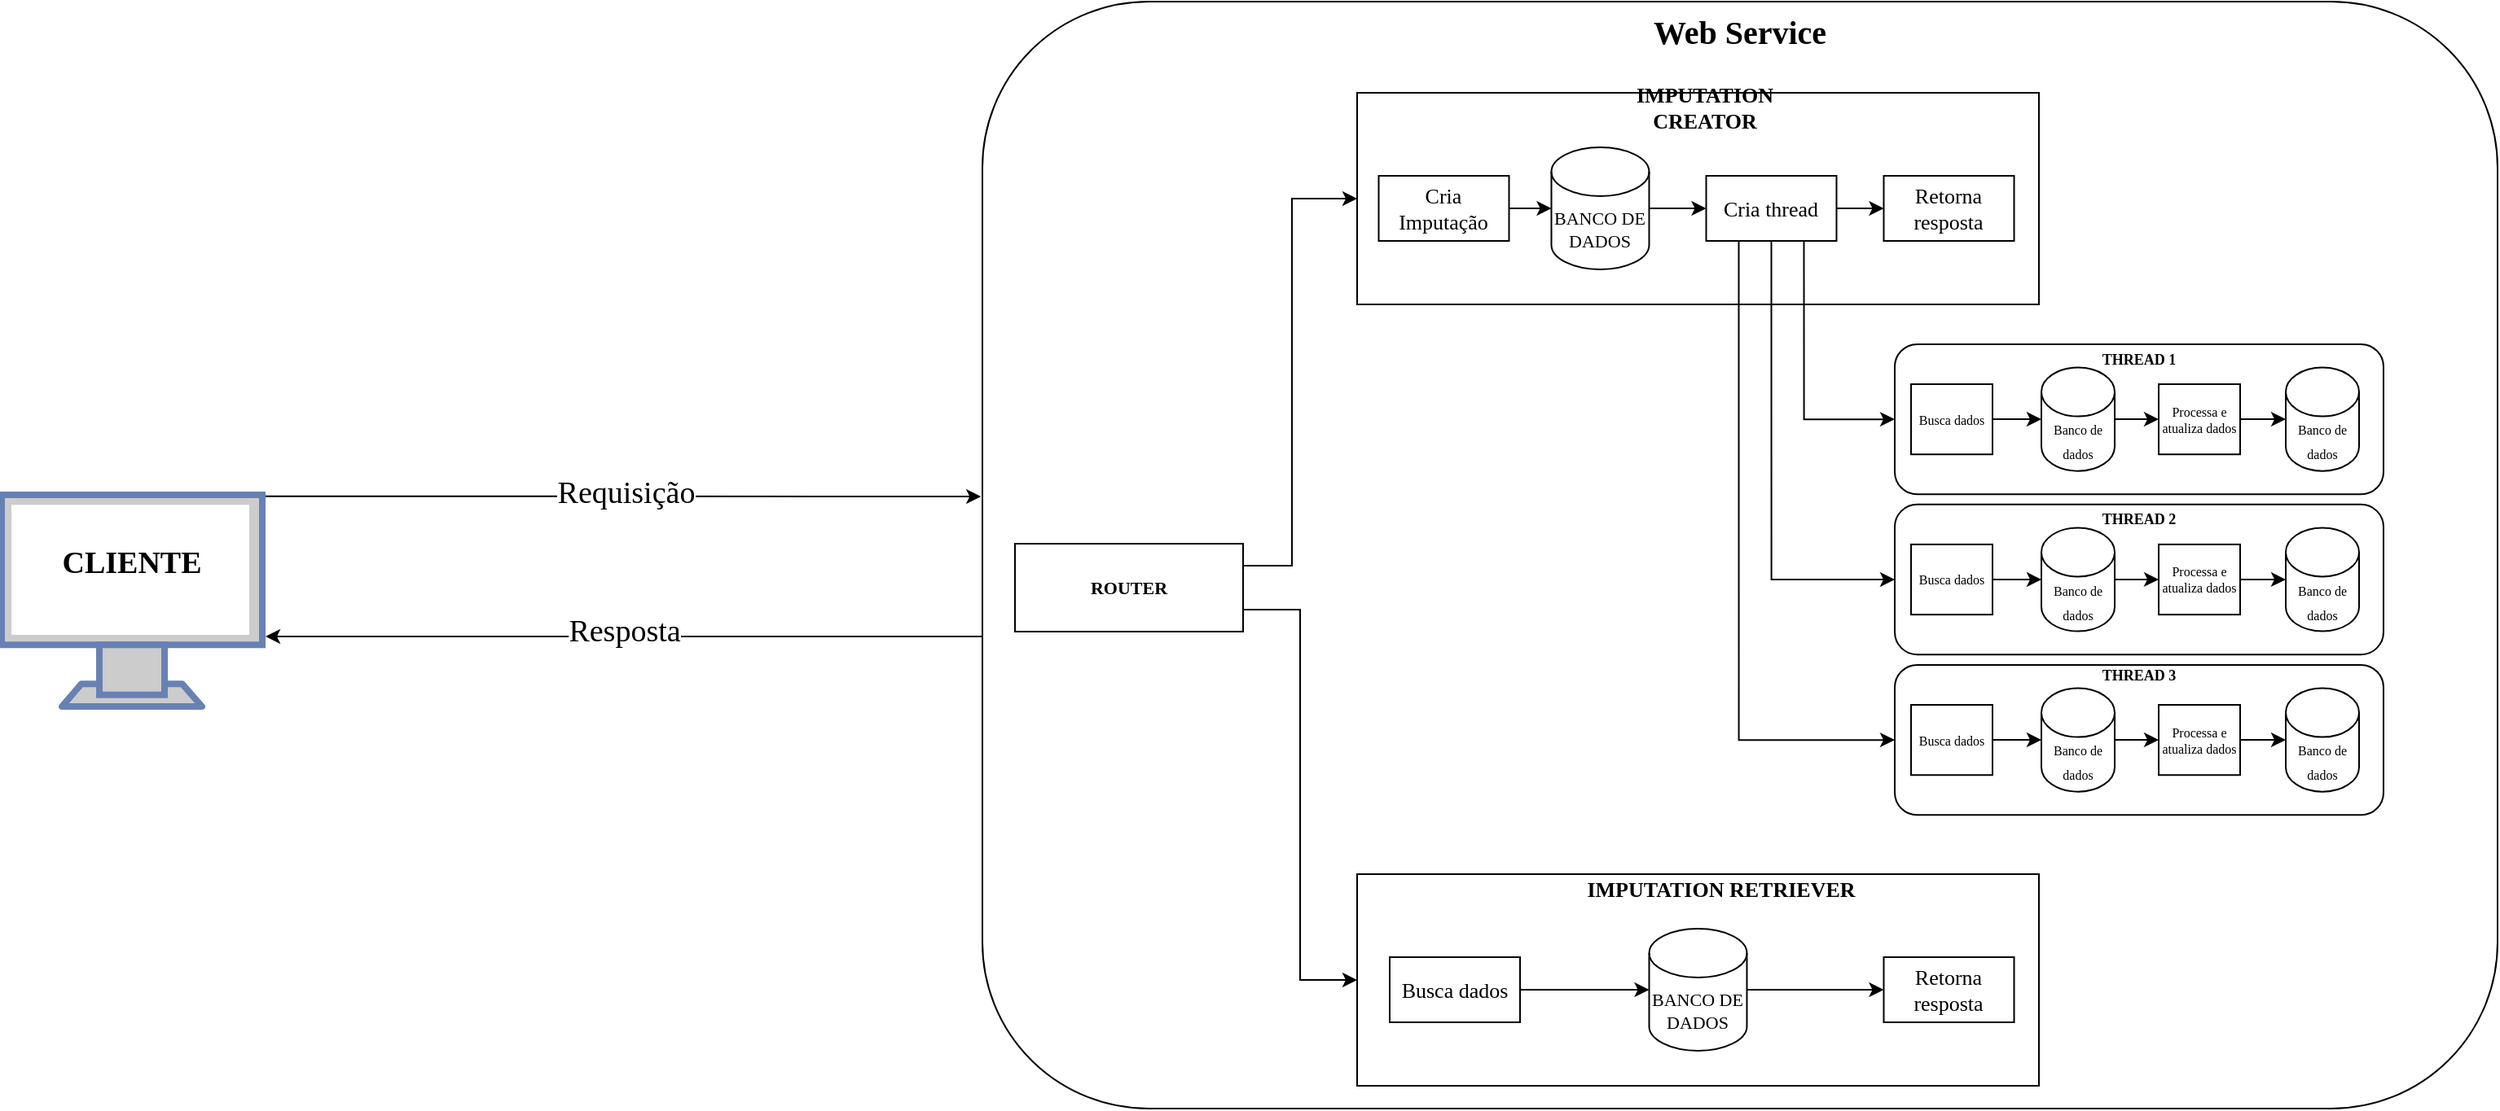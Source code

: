 <mxfile version="20.6.0" type="gitlab">
  <diagram id="seX18nJwCxmoSUvv63Jf" name="Página-1">
    <mxGraphModel dx="1800" dy="1069" grid="1" gridSize="10" guides="1" tooltips="1" connect="1" arrows="1" fold="1" page="1" pageScale="1" pageWidth="827" pageHeight="1169" math="0" shadow="0">
      <root>
        <mxCell id="0" />
        <mxCell id="1" parent="0" />
        <mxCell id="0dK_D2TtvEf-nO8ammGZ-178" style="edgeStyle=orthogonalEdgeStyle;rounded=0;orthogonalLoop=1;jettySize=auto;html=1;exitX=0.98;exitY=0.02;exitDx=0;exitDy=0;exitPerimeter=0;entryX=-0.001;entryY=0.447;entryDx=0;entryDy=0;entryPerimeter=0;fontFamily=Lucida Console;fontSize=19;" edge="1" parent="1" target="0dK_D2TtvEf-nO8ammGZ-1">
          <mxGeometry relative="1" as="geometry">
            <mxPoint x="217.4" y="533.84" as="sourcePoint" />
            <Array as="points">
              <mxPoint x="659" y="534" />
            </Array>
          </mxGeometry>
        </mxCell>
        <mxCell id="0dK_D2TtvEf-nO8ammGZ-180" value="Requisição" style="edgeLabel;html=1;align=center;verticalAlign=middle;resizable=0;points=[];fontSize=19;fontFamily=Lucida Console;" vertex="1" connectable="0" parent="0dK_D2TtvEf-nO8ammGZ-178">
          <mxGeometry x="-0.106" y="3" relative="1" as="geometry">
            <mxPoint x="26" y="1" as="offset" />
          </mxGeometry>
        </mxCell>
        <mxCell id="0dK_D2TtvEf-nO8ammGZ-179" style="edgeStyle=orthogonalEdgeStyle;rounded=0;orthogonalLoop=1;jettySize=auto;html=1;fontFamily=Lucida Console;fontSize=19;" edge="1" parent="1" source="0dK_D2TtvEf-nO8ammGZ-1">
          <mxGeometry relative="1" as="geometry">
            <mxPoint x="220" y="620" as="targetPoint" />
            <Array as="points">
              <mxPoint x="550" y="620" />
              <mxPoint x="550" y="620" />
            </Array>
          </mxGeometry>
        </mxCell>
        <mxCell id="0dK_D2TtvEf-nO8ammGZ-181" value="Resposta" style="edgeLabel;html=1;align=center;verticalAlign=middle;resizable=0;points=[];fontSize=19;fontFamily=Lucida Console;" vertex="1" connectable="0" parent="0dK_D2TtvEf-nO8ammGZ-179">
          <mxGeometry x="0.055" y="-1" relative="1" as="geometry">
            <mxPoint x="12" y="-2" as="offset" />
          </mxGeometry>
        </mxCell>
        <mxCell id="0dK_D2TtvEf-nO8ammGZ-182" value="" style="fontColor=#0066CC;verticalAlign=top;verticalLabelPosition=bottom;labelPosition=center;align=center;html=1;outlineConnect=0;fillColor=#CCCCCC;strokeColor=#6881B3;gradientColor=none;gradientDirection=north;strokeWidth=2;shape=mxgraph.networks.monitor;fontFamily=Lucida Console;fontSize=19;" vertex="1" parent="1">
          <mxGeometry x="58" y="533" width="160" height="130.01" as="geometry" />
        </mxCell>
        <mxCell id="0dK_D2TtvEf-nO8ammGZ-173" value="CLIENTE" style="text;html=1;strokeColor=none;fillColor=none;align=center;verticalAlign=middle;whiteSpace=wrap;rounded=0;fontFamily=Lucida Console;fontSize=19;fontStyle=1" vertex="1" parent="1">
          <mxGeometry x="88" y="560" width="100" height="30" as="geometry" />
        </mxCell>
        <mxCell id="0dK_D2TtvEf-nO8ammGZ-1" value="" style="rounded=1;whiteSpace=wrap;html=1;" vertex="1" parent="1">
          <mxGeometry x="660" y="230" width="930" height="680" as="geometry" />
        </mxCell>
        <mxCell id="0dK_D2TtvEf-nO8ammGZ-19" value="Web Service" style="text;html=1;strokeColor=none;fillColor=none;align=center;verticalAlign=middle;whiteSpace=wrap;rounded=0;fontFamily=Lucida Console;fontSize=20;fontStyle=1" vertex="1" parent="1">
          <mxGeometry x="1055" y="233" width="140" height="30" as="geometry" />
        </mxCell>
        <mxCell id="0dK_D2TtvEf-nO8ammGZ-90" value="" style="group;fontFamily=Lucida Console;" vertex="1" connectable="0" parent="1">
          <mxGeometry x="890" y="282" width="418.5" height="134" as="geometry" />
        </mxCell>
        <mxCell id="0dK_D2TtvEf-nO8ammGZ-25" value="" style="rounded=0;whiteSpace=wrap;html=1;fontFamily=Lucida Console;" vertex="1" parent="0dK_D2TtvEf-nO8ammGZ-90">
          <mxGeometry y="4" width="418.5" height="130" as="geometry" />
        </mxCell>
        <mxCell id="0dK_D2TtvEf-nO8ammGZ-49" value="IMPUTATION CREATOR" style="text;html=1;strokeColor=none;fillColor=none;align=center;verticalAlign=middle;whiteSpace=wrap;rounded=0;fontFamily=Lucida Console;fontSize=13;fontStyle=1" vertex="1" parent="0dK_D2TtvEf-nO8ammGZ-90">
          <mxGeometry x="136.75" y="-2" width="153.25" height="30" as="geometry" />
        </mxCell>
        <mxCell id="0dK_D2TtvEf-nO8ammGZ-50" value="Cria Imputação" style="rounded=0;whiteSpace=wrap;html=1;fontFamily=Lucida Console;fontSize=13;" vertex="1" parent="0dK_D2TtvEf-nO8ammGZ-90">
          <mxGeometry x="13.25" y="55" width="80" height="40" as="geometry" />
        </mxCell>
        <mxCell id="0dK_D2TtvEf-nO8ammGZ-52" value="&lt;font style=&quot;font-size: 11px;&quot;&gt;BANCO DE DADOS&lt;/font&gt;" style="shape=cylinder3;whiteSpace=wrap;html=1;boundedLbl=1;backgroundOutline=1;size=15;fontFamily=Lucida Console;fontSize=11;" vertex="1" parent="0dK_D2TtvEf-nO8ammGZ-90">
          <mxGeometry x="119.24" y="37.5" width="60" height="75" as="geometry" />
        </mxCell>
        <mxCell id="0dK_D2TtvEf-nO8ammGZ-54" style="edgeStyle=orthogonalEdgeStyle;rounded=0;orthogonalLoop=1;jettySize=auto;html=1;exitX=1;exitY=0.5;exitDx=0;exitDy=0;entryX=0;entryY=0.5;entryDx=0;entryDy=0;entryPerimeter=0;fontFamily=Lucida Console;fontSize=13;" edge="1" parent="0dK_D2TtvEf-nO8ammGZ-90" source="0dK_D2TtvEf-nO8ammGZ-50" target="0dK_D2TtvEf-nO8ammGZ-52">
          <mxGeometry relative="1" as="geometry" />
        </mxCell>
        <mxCell id="0dK_D2TtvEf-nO8ammGZ-55" value="Cria thread" style="rounded=0;whiteSpace=wrap;html=1;fontFamily=Lucida Console;fontSize=13;" vertex="1" parent="0dK_D2TtvEf-nO8ammGZ-90">
          <mxGeometry x="214.25" y="55" width="80" height="40" as="geometry" />
        </mxCell>
        <mxCell id="0dK_D2TtvEf-nO8ammGZ-56" style="edgeStyle=orthogonalEdgeStyle;rounded=0;orthogonalLoop=1;jettySize=auto;html=1;entryX=0;entryY=0.5;entryDx=0;entryDy=0;fontFamily=Lucida Console;fontSize=13;" edge="1" parent="0dK_D2TtvEf-nO8ammGZ-90" source="0dK_D2TtvEf-nO8ammGZ-52" target="0dK_D2TtvEf-nO8ammGZ-55">
          <mxGeometry relative="1" as="geometry" />
        </mxCell>
        <mxCell id="0dK_D2TtvEf-nO8ammGZ-66" value="Retorna resposta" style="rounded=0;whiteSpace=wrap;html=1;fontFamily=Lucida Console;fontSize=13;" vertex="1" parent="0dK_D2TtvEf-nO8ammGZ-90">
          <mxGeometry x="323.25" y="55" width="80" height="40" as="geometry" />
        </mxCell>
        <mxCell id="0dK_D2TtvEf-nO8ammGZ-67" style="edgeStyle=orthogonalEdgeStyle;rounded=0;orthogonalLoop=1;jettySize=auto;html=1;entryX=0;entryY=0.5;entryDx=0;entryDy=0;fontFamily=Lucida Console;fontSize=12;" edge="1" parent="0dK_D2TtvEf-nO8ammGZ-90" source="0dK_D2TtvEf-nO8ammGZ-55" target="0dK_D2TtvEf-nO8ammGZ-66">
          <mxGeometry relative="1" as="geometry" />
        </mxCell>
        <mxCell id="0dK_D2TtvEf-nO8ammGZ-113" value="" style="group;fontSize=14;fontFamily=Lucida Console;" vertex="1" connectable="0" parent="1">
          <mxGeometry x="1220" y="440.44" width="300" height="92.24" as="geometry" />
        </mxCell>
        <mxCell id="0dK_D2TtvEf-nO8ammGZ-62" value="" style="rounded=1;whiteSpace=wrap;html=1;fontFamily=Lucida Console;fontSize=12;" vertex="1" parent="0dK_D2TtvEf-nO8ammGZ-113">
          <mxGeometry width="300" height="92.24" as="geometry" />
        </mxCell>
        <mxCell id="0dK_D2TtvEf-nO8ammGZ-105" value="Busca dados" style="rounded=0;whiteSpace=wrap;html=1;fontFamily=Lucida Console;fontSize=8;" vertex="1" parent="0dK_D2TtvEf-nO8ammGZ-113">
          <mxGeometry x="10" y="24.56" width="50" height="43.12" as="geometry" />
        </mxCell>
        <mxCell id="0dK_D2TtvEf-nO8ammGZ-106" value="&lt;font style=&quot;font-size: 8px;&quot;&gt;Banco de dados&lt;/font&gt;" style="shape=cylinder3;whiteSpace=wrap;html=1;boundedLbl=1;backgroundOutline=1;size=15;fontFamily=Lucida Console;fontSize=12;" vertex="1" parent="0dK_D2TtvEf-nO8ammGZ-113">
          <mxGeometry x="90" y="14.35" width="45" height="63.54" as="geometry" />
        </mxCell>
        <mxCell id="0dK_D2TtvEf-nO8ammGZ-107" style="edgeStyle=orthogonalEdgeStyle;rounded=0;orthogonalLoop=1;jettySize=auto;html=1;entryX=0;entryY=0.5;entryDx=0;entryDy=0;entryPerimeter=0;fontFamily=Lucida Console;fontSize=8;" edge="1" parent="0dK_D2TtvEf-nO8ammGZ-113" source="0dK_D2TtvEf-nO8ammGZ-105" target="0dK_D2TtvEf-nO8ammGZ-106">
          <mxGeometry relative="1" as="geometry" />
        </mxCell>
        <mxCell id="0dK_D2TtvEf-nO8ammGZ-108" value="Processa e atualiza dados" style="rounded=0;whiteSpace=wrap;html=1;fontFamily=Lucida Console;fontSize=8;" vertex="1" parent="0dK_D2TtvEf-nO8ammGZ-113">
          <mxGeometry x="162" y="24.56" width="50" height="43.12" as="geometry" />
        </mxCell>
        <mxCell id="0dK_D2TtvEf-nO8ammGZ-110" style="edgeStyle=orthogonalEdgeStyle;rounded=0;orthogonalLoop=1;jettySize=auto;html=1;entryX=0;entryY=0.5;entryDx=0;entryDy=0;fontFamily=Lucida Console;fontSize=8;" edge="1" parent="0dK_D2TtvEf-nO8ammGZ-113" source="0dK_D2TtvEf-nO8ammGZ-106" target="0dK_D2TtvEf-nO8ammGZ-108">
          <mxGeometry relative="1" as="geometry" />
        </mxCell>
        <mxCell id="0dK_D2TtvEf-nO8ammGZ-109" value="&lt;font style=&quot;font-size: 8px;&quot;&gt;Banco de dados&lt;/font&gt;" style="shape=cylinder3;whiteSpace=wrap;html=1;boundedLbl=1;backgroundOutline=1;size=15;fontFamily=Lucida Console;fontSize=12;" vertex="1" parent="0dK_D2TtvEf-nO8ammGZ-113">
          <mxGeometry x="240" y="14.35" width="45" height="63.54" as="geometry" />
        </mxCell>
        <mxCell id="0dK_D2TtvEf-nO8ammGZ-111" style="edgeStyle=orthogonalEdgeStyle;rounded=0;orthogonalLoop=1;jettySize=auto;html=1;entryX=0;entryY=0.5;entryDx=0;entryDy=0;entryPerimeter=0;fontFamily=Lucida Console;fontSize=8;" edge="1" parent="0dK_D2TtvEf-nO8ammGZ-113" source="0dK_D2TtvEf-nO8ammGZ-108" target="0dK_D2TtvEf-nO8ammGZ-109">
          <mxGeometry relative="1" as="geometry" />
        </mxCell>
        <mxCell id="0dK_D2TtvEf-nO8ammGZ-134" value="THREAD 1" style="text;html=1;strokeColor=none;fillColor=none;align=center;verticalAlign=middle;whiteSpace=wrap;rounded=0;fontFamily=Lucida Console;fontSize=9;fontStyle=1" vertex="1" parent="0dK_D2TtvEf-nO8ammGZ-113">
          <mxGeometry x="120" y="-5.44" width="60" height="30" as="geometry" />
        </mxCell>
        <mxCell id="0dK_D2TtvEf-nO8ammGZ-114" value="" style="group;fontFamily=Lucida Console;fontStyle=1" vertex="1" connectable="0" parent="1">
          <mxGeometry x="1220" y="538.88" width="300" height="92.24" as="geometry" />
        </mxCell>
        <mxCell id="0dK_D2TtvEf-nO8ammGZ-115" value="" style="rounded=1;whiteSpace=wrap;html=1;fontFamily=Lucida Console;fontSize=12;" vertex="1" parent="0dK_D2TtvEf-nO8ammGZ-114">
          <mxGeometry width="300" height="92.24" as="geometry" />
        </mxCell>
        <mxCell id="0dK_D2TtvEf-nO8ammGZ-116" value="Busca dados" style="rounded=0;whiteSpace=wrap;html=1;fontFamily=Lucida Console;fontSize=8;" vertex="1" parent="0dK_D2TtvEf-nO8ammGZ-114">
          <mxGeometry x="10" y="24.56" width="50" height="43.12" as="geometry" />
        </mxCell>
        <mxCell id="0dK_D2TtvEf-nO8ammGZ-117" value="&lt;font style=&quot;font-size: 8px;&quot;&gt;Banco de dados&lt;/font&gt;" style="shape=cylinder3;whiteSpace=wrap;html=1;boundedLbl=1;backgroundOutline=1;size=15;fontFamily=Lucida Console;fontSize=12;" vertex="1" parent="0dK_D2TtvEf-nO8ammGZ-114">
          <mxGeometry x="90" y="14.35" width="45" height="63.54" as="geometry" />
        </mxCell>
        <mxCell id="0dK_D2TtvEf-nO8ammGZ-118" style="edgeStyle=orthogonalEdgeStyle;rounded=0;orthogonalLoop=1;jettySize=auto;html=1;entryX=0;entryY=0.5;entryDx=0;entryDy=0;entryPerimeter=0;fontFamily=Lucida Console;fontSize=8;" edge="1" parent="0dK_D2TtvEf-nO8ammGZ-114" source="0dK_D2TtvEf-nO8ammGZ-116" target="0dK_D2TtvEf-nO8ammGZ-117">
          <mxGeometry relative="1" as="geometry" />
        </mxCell>
        <mxCell id="0dK_D2TtvEf-nO8ammGZ-119" value="Processa e atualiza dados" style="rounded=0;whiteSpace=wrap;html=1;fontFamily=Lucida Console;fontSize=8;" vertex="1" parent="0dK_D2TtvEf-nO8ammGZ-114">
          <mxGeometry x="162" y="24.56" width="50" height="43.12" as="geometry" />
        </mxCell>
        <mxCell id="0dK_D2TtvEf-nO8ammGZ-120" style="edgeStyle=orthogonalEdgeStyle;rounded=0;orthogonalLoop=1;jettySize=auto;html=1;entryX=0;entryY=0.5;entryDx=0;entryDy=0;fontFamily=Lucida Console;fontSize=8;" edge="1" parent="0dK_D2TtvEf-nO8ammGZ-114" source="0dK_D2TtvEf-nO8ammGZ-117" target="0dK_D2TtvEf-nO8ammGZ-119">
          <mxGeometry relative="1" as="geometry" />
        </mxCell>
        <mxCell id="0dK_D2TtvEf-nO8ammGZ-121" value="&lt;font style=&quot;font-size: 8px;&quot;&gt;Banco de dados&lt;/font&gt;" style="shape=cylinder3;whiteSpace=wrap;html=1;boundedLbl=1;backgroundOutline=1;size=15;fontFamily=Lucida Console;fontSize=12;" vertex="1" parent="0dK_D2TtvEf-nO8ammGZ-114">
          <mxGeometry x="240" y="14.35" width="45" height="63.54" as="geometry" />
        </mxCell>
        <mxCell id="0dK_D2TtvEf-nO8ammGZ-122" style="edgeStyle=orthogonalEdgeStyle;rounded=0;orthogonalLoop=1;jettySize=auto;html=1;entryX=0;entryY=0.5;entryDx=0;entryDy=0;entryPerimeter=0;fontFamily=Lucida Console;fontSize=8;" edge="1" parent="0dK_D2TtvEf-nO8ammGZ-114" source="0dK_D2TtvEf-nO8ammGZ-119" target="0dK_D2TtvEf-nO8ammGZ-121">
          <mxGeometry relative="1" as="geometry" />
        </mxCell>
        <mxCell id="0dK_D2TtvEf-nO8ammGZ-135" value="THREAD 2" style="text;html=1;strokeColor=none;fillColor=none;align=center;verticalAlign=middle;whiteSpace=wrap;rounded=0;fontFamily=Lucida Console;fontSize=9;fontStyle=1" vertex="1" parent="0dK_D2TtvEf-nO8ammGZ-114">
          <mxGeometry x="120" y="-5.65" width="60" height="30" as="geometry" />
        </mxCell>
        <mxCell id="0dK_D2TtvEf-nO8ammGZ-136" value="" style="group;fontFamily=Lucida Console;fontStyle=1" vertex="1" connectable="0" parent="1">
          <mxGeometry x="1220" y="637.44" width="300" height="92.24" as="geometry" />
        </mxCell>
        <mxCell id="0dK_D2TtvEf-nO8ammGZ-137" value="" style="rounded=1;whiteSpace=wrap;html=1;fontFamily=Lucida Console;fontSize=12;" vertex="1" parent="0dK_D2TtvEf-nO8ammGZ-136">
          <mxGeometry width="300" height="92.24" as="geometry" />
        </mxCell>
        <mxCell id="0dK_D2TtvEf-nO8ammGZ-138" value="Busca dados" style="rounded=0;whiteSpace=wrap;html=1;fontFamily=Lucida Console;fontSize=8;" vertex="1" parent="0dK_D2TtvEf-nO8ammGZ-136">
          <mxGeometry x="10" y="24.56" width="50" height="43.12" as="geometry" />
        </mxCell>
        <mxCell id="0dK_D2TtvEf-nO8ammGZ-139" value="&lt;font style=&quot;font-size: 8px;&quot;&gt;Banco de dados&lt;/font&gt;" style="shape=cylinder3;whiteSpace=wrap;html=1;boundedLbl=1;backgroundOutline=1;size=15;fontFamily=Lucida Console;fontSize=12;" vertex="1" parent="0dK_D2TtvEf-nO8ammGZ-136">
          <mxGeometry x="90" y="14.35" width="45" height="63.54" as="geometry" />
        </mxCell>
        <mxCell id="0dK_D2TtvEf-nO8ammGZ-140" style="edgeStyle=orthogonalEdgeStyle;rounded=0;orthogonalLoop=1;jettySize=auto;html=1;entryX=0;entryY=0.5;entryDx=0;entryDy=0;entryPerimeter=0;fontFamily=Lucida Console;fontSize=8;" edge="1" parent="0dK_D2TtvEf-nO8ammGZ-136" source="0dK_D2TtvEf-nO8ammGZ-138" target="0dK_D2TtvEf-nO8ammGZ-139">
          <mxGeometry relative="1" as="geometry" />
        </mxCell>
        <mxCell id="0dK_D2TtvEf-nO8ammGZ-141" value="Processa e atualiza dados" style="rounded=0;whiteSpace=wrap;html=1;fontFamily=Lucida Console;fontSize=8;" vertex="1" parent="0dK_D2TtvEf-nO8ammGZ-136">
          <mxGeometry x="162" y="24.56" width="50" height="43.12" as="geometry" />
        </mxCell>
        <mxCell id="0dK_D2TtvEf-nO8ammGZ-142" style="edgeStyle=orthogonalEdgeStyle;rounded=0;orthogonalLoop=1;jettySize=auto;html=1;entryX=0;entryY=0.5;entryDx=0;entryDy=0;fontFamily=Lucida Console;fontSize=8;" edge="1" parent="0dK_D2TtvEf-nO8ammGZ-136" source="0dK_D2TtvEf-nO8ammGZ-139" target="0dK_D2TtvEf-nO8ammGZ-141">
          <mxGeometry relative="1" as="geometry" />
        </mxCell>
        <mxCell id="0dK_D2TtvEf-nO8ammGZ-143" value="&lt;font style=&quot;font-size: 8px;&quot;&gt;Banco de dados&lt;/font&gt;" style="shape=cylinder3;whiteSpace=wrap;html=1;boundedLbl=1;backgroundOutline=1;size=15;fontFamily=Lucida Console;fontSize=12;" vertex="1" parent="0dK_D2TtvEf-nO8ammGZ-136">
          <mxGeometry x="240" y="14.35" width="45" height="63.54" as="geometry" />
        </mxCell>
        <mxCell id="0dK_D2TtvEf-nO8ammGZ-144" style="edgeStyle=orthogonalEdgeStyle;rounded=0;orthogonalLoop=1;jettySize=auto;html=1;entryX=0;entryY=0.5;entryDx=0;entryDy=0;entryPerimeter=0;fontFamily=Lucida Console;fontSize=8;" edge="1" parent="0dK_D2TtvEf-nO8ammGZ-136" source="0dK_D2TtvEf-nO8ammGZ-141" target="0dK_D2TtvEf-nO8ammGZ-143">
          <mxGeometry relative="1" as="geometry" />
        </mxCell>
        <mxCell id="0dK_D2TtvEf-nO8ammGZ-145" value="THREAD 3" style="text;html=1;strokeColor=none;fillColor=none;align=center;verticalAlign=middle;whiteSpace=wrap;rounded=0;fontFamily=Lucida Console;fontSize=9;fontStyle=1" vertex="1" parent="0dK_D2TtvEf-nO8ammGZ-136">
          <mxGeometry x="120" y="-8.65" width="60" height="30" as="geometry" />
        </mxCell>
        <mxCell id="0dK_D2TtvEf-nO8ammGZ-150" style="edgeStyle=orthogonalEdgeStyle;rounded=0;orthogonalLoop=1;jettySize=auto;html=1;exitX=1;exitY=0.25;exitDx=0;exitDy=0;entryX=0;entryY=0.5;entryDx=0;entryDy=0;fontFamily=Lucida Console;fontSize=11;" edge="1" parent="1" source="0dK_D2TtvEf-nO8ammGZ-149" target="0dK_D2TtvEf-nO8ammGZ-25">
          <mxGeometry relative="1" as="geometry">
            <Array as="points">
              <mxPoint x="850" y="576" />
              <mxPoint x="850" y="351" />
            </Array>
          </mxGeometry>
        </mxCell>
        <mxCell id="0dK_D2TtvEf-nO8ammGZ-149" value="ROUTER" style="rounded=0;whiteSpace=wrap;html=1;fontFamily=Lucida Console;fontSize=11;fontStyle=1" vertex="1" parent="1">
          <mxGeometry x="680" y="563" width="140" height="54" as="geometry" />
        </mxCell>
        <mxCell id="0dK_D2TtvEf-nO8ammGZ-151" value="" style="group;fontFamily=Lucida Console;" vertex="1" connectable="0" parent="1">
          <mxGeometry x="890" y="762" width="418.5" height="134" as="geometry" />
        </mxCell>
        <mxCell id="0dK_D2TtvEf-nO8ammGZ-152" value="" style="rounded=0;whiteSpace=wrap;html=1;fontFamily=Lucida Console;" vertex="1" parent="0dK_D2TtvEf-nO8ammGZ-151">
          <mxGeometry y="4" width="418.5" height="130" as="geometry" />
        </mxCell>
        <mxCell id="0dK_D2TtvEf-nO8ammGZ-153" value="IMPUTATION RETRIEVER" style="text;html=1;strokeColor=none;fillColor=none;align=center;verticalAlign=middle;whiteSpace=wrap;rounded=0;fontFamily=Lucida Console;fontSize=13;fontStyle=1" vertex="1" parent="0dK_D2TtvEf-nO8ammGZ-151">
          <mxGeometry x="136.75" y="-2" width="173.25" height="30" as="geometry" />
        </mxCell>
        <mxCell id="0dK_D2TtvEf-nO8ammGZ-155" value="&lt;font style=&quot;font-size: 11px;&quot;&gt;BANCO DE DADOS&lt;/font&gt;" style="shape=cylinder3;whiteSpace=wrap;html=1;boundedLbl=1;backgroundOutline=1;size=15;fontFamily=Lucida Console;fontSize=11;" vertex="1" parent="0dK_D2TtvEf-nO8ammGZ-151">
          <mxGeometry x="179.25" y="37.5" width="60" height="75" as="geometry" />
        </mxCell>
        <mxCell id="0dK_D2TtvEf-nO8ammGZ-158" style="edgeStyle=orthogonalEdgeStyle;rounded=0;orthogonalLoop=1;jettySize=auto;html=1;entryX=0;entryY=0.5;entryDx=0;entryDy=0;fontFamily=Lucida Console;fontSize=13;" edge="1" parent="0dK_D2TtvEf-nO8ammGZ-151" source="0dK_D2TtvEf-nO8ammGZ-155" target="0dK_D2TtvEf-nO8ammGZ-159">
          <mxGeometry relative="1" as="geometry">
            <mxPoint x="214.25" y="75" as="targetPoint" />
          </mxGeometry>
        </mxCell>
        <mxCell id="0dK_D2TtvEf-nO8ammGZ-159" value="Retorna resposta" style="rounded=0;whiteSpace=wrap;html=1;fontFamily=Lucida Console;fontSize=13;" vertex="1" parent="0dK_D2TtvEf-nO8ammGZ-151">
          <mxGeometry x="323.25" y="55" width="80" height="40" as="geometry" />
        </mxCell>
        <mxCell id="0dK_D2TtvEf-nO8ammGZ-162" style="edgeStyle=orthogonalEdgeStyle;rounded=0;orthogonalLoop=1;jettySize=auto;html=1;entryX=0;entryY=0.5;entryDx=0;entryDy=0;entryPerimeter=0;fontFamily=Lucida Console;fontSize=11;" edge="1" parent="0dK_D2TtvEf-nO8ammGZ-151" source="0dK_D2TtvEf-nO8ammGZ-161" target="0dK_D2TtvEf-nO8ammGZ-155">
          <mxGeometry relative="1" as="geometry" />
        </mxCell>
        <mxCell id="0dK_D2TtvEf-nO8ammGZ-161" value="Busca dados" style="rounded=0;whiteSpace=wrap;html=1;fontFamily=Lucida Console;fontSize=13;" vertex="1" parent="0dK_D2TtvEf-nO8ammGZ-151">
          <mxGeometry x="20" y="55" width="80" height="40" as="geometry" />
        </mxCell>
        <mxCell id="0dK_D2TtvEf-nO8ammGZ-166" style="edgeStyle=orthogonalEdgeStyle;rounded=0;orthogonalLoop=1;jettySize=auto;html=1;exitX=0.75;exitY=1;exitDx=0;exitDy=0;entryX=0;entryY=0.5;entryDx=0;entryDy=0;fontFamily=Lucida Console;fontSize=11;" edge="1" parent="1" source="0dK_D2TtvEf-nO8ammGZ-55" target="0dK_D2TtvEf-nO8ammGZ-62">
          <mxGeometry relative="1" as="geometry" />
        </mxCell>
        <mxCell id="0dK_D2TtvEf-nO8ammGZ-167" style="edgeStyle=orthogonalEdgeStyle;rounded=0;orthogonalLoop=1;jettySize=auto;html=1;exitX=0.5;exitY=1;exitDx=0;exitDy=0;entryX=0;entryY=0.5;entryDx=0;entryDy=0;fontFamily=Lucida Console;fontSize=11;" edge="1" parent="1" source="0dK_D2TtvEf-nO8ammGZ-55" target="0dK_D2TtvEf-nO8ammGZ-115">
          <mxGeometry relative="1" as="geometry" />
        </mxCell>
        <mxCell id="0dK_D2TtvEf-nO8ammGZ-164" style="edgeStyle=orthogonalEdgeStyle;rounded=0;orthogonalLoop=1;jettySize=auto;html=1;exitX=1;exitY=0.75;exitDx=0;exitDy=0;entryX=0;entryY=0.5;entryDx=0;entryDy=0;fontFamily=Lucida Console;fontSize=11;" edge="1" parent="1" source="0dK_D2TtvEf-nO8ammGZ-149" target="0dK_D2TtvEf-nO8ammGZ-152">
          <mxGeometry relative="1" as="geometry" />
        </mxCell>
        <mxCell id="0dK_D2TtvEf-nO8ammGZ-168" style="edgeStyle=orthogonalEdgeStyle;rounded=0;orthogonalLoop=1;jettySize=auto;html=1;exitX=0.25;exitY=1;exitDx=0;exitDy=0;entryX=0;entryY=0.5;entryDx=0;entryDy=0;fontFamily=Lucida Console;fontSize=11;" edge="1" parent="1" source="0dK_D2TtvEf-nO8ammGZ-55" target="0dK_D2TtvEf-nO8ammGZ-137">
          <mxGeometry relative="1" as="geometry" />
        </mxCell>
      </root>
    </mxGraphModel>
  </diagram>
</mxfile>
